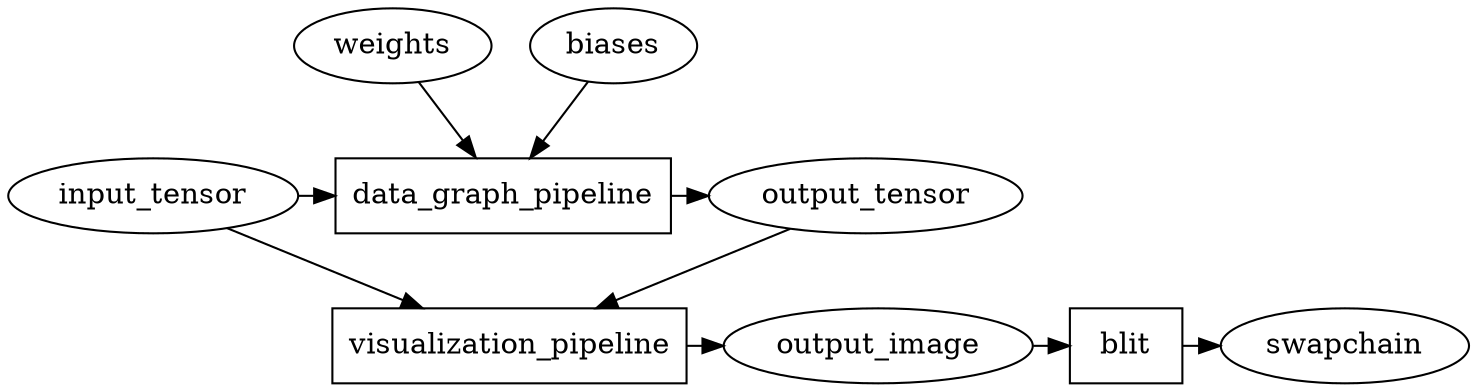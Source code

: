 digraph D {

    {
        rank=same;
        weights[shape=ellipse]
        biases[shape=ellipse]
    }
    {
        rank=same;
        input_tensor[shape=ellipse]
        output_tensor[shape=ellipse]
        data_graph_pipeline[shape=box]
    }
    {
        rank=same;
        output_image[shape=ellipse]
        swapchain[shape=ellipse]

        visualization_pipeline[shape=box]
        blit[shape=box]
    }

 	input_tensor -> data_graph_pipeline
    data_graph_pipeline -> output_tensor

    weights -> data_graph_pipeline
    biases -> data_graph_pipeline

    input_tensor -> visualization_pipeline
    output_tensor -> visualization_pipeline
    visualization_pipeline -> output_image -> blit -> swapchain

}